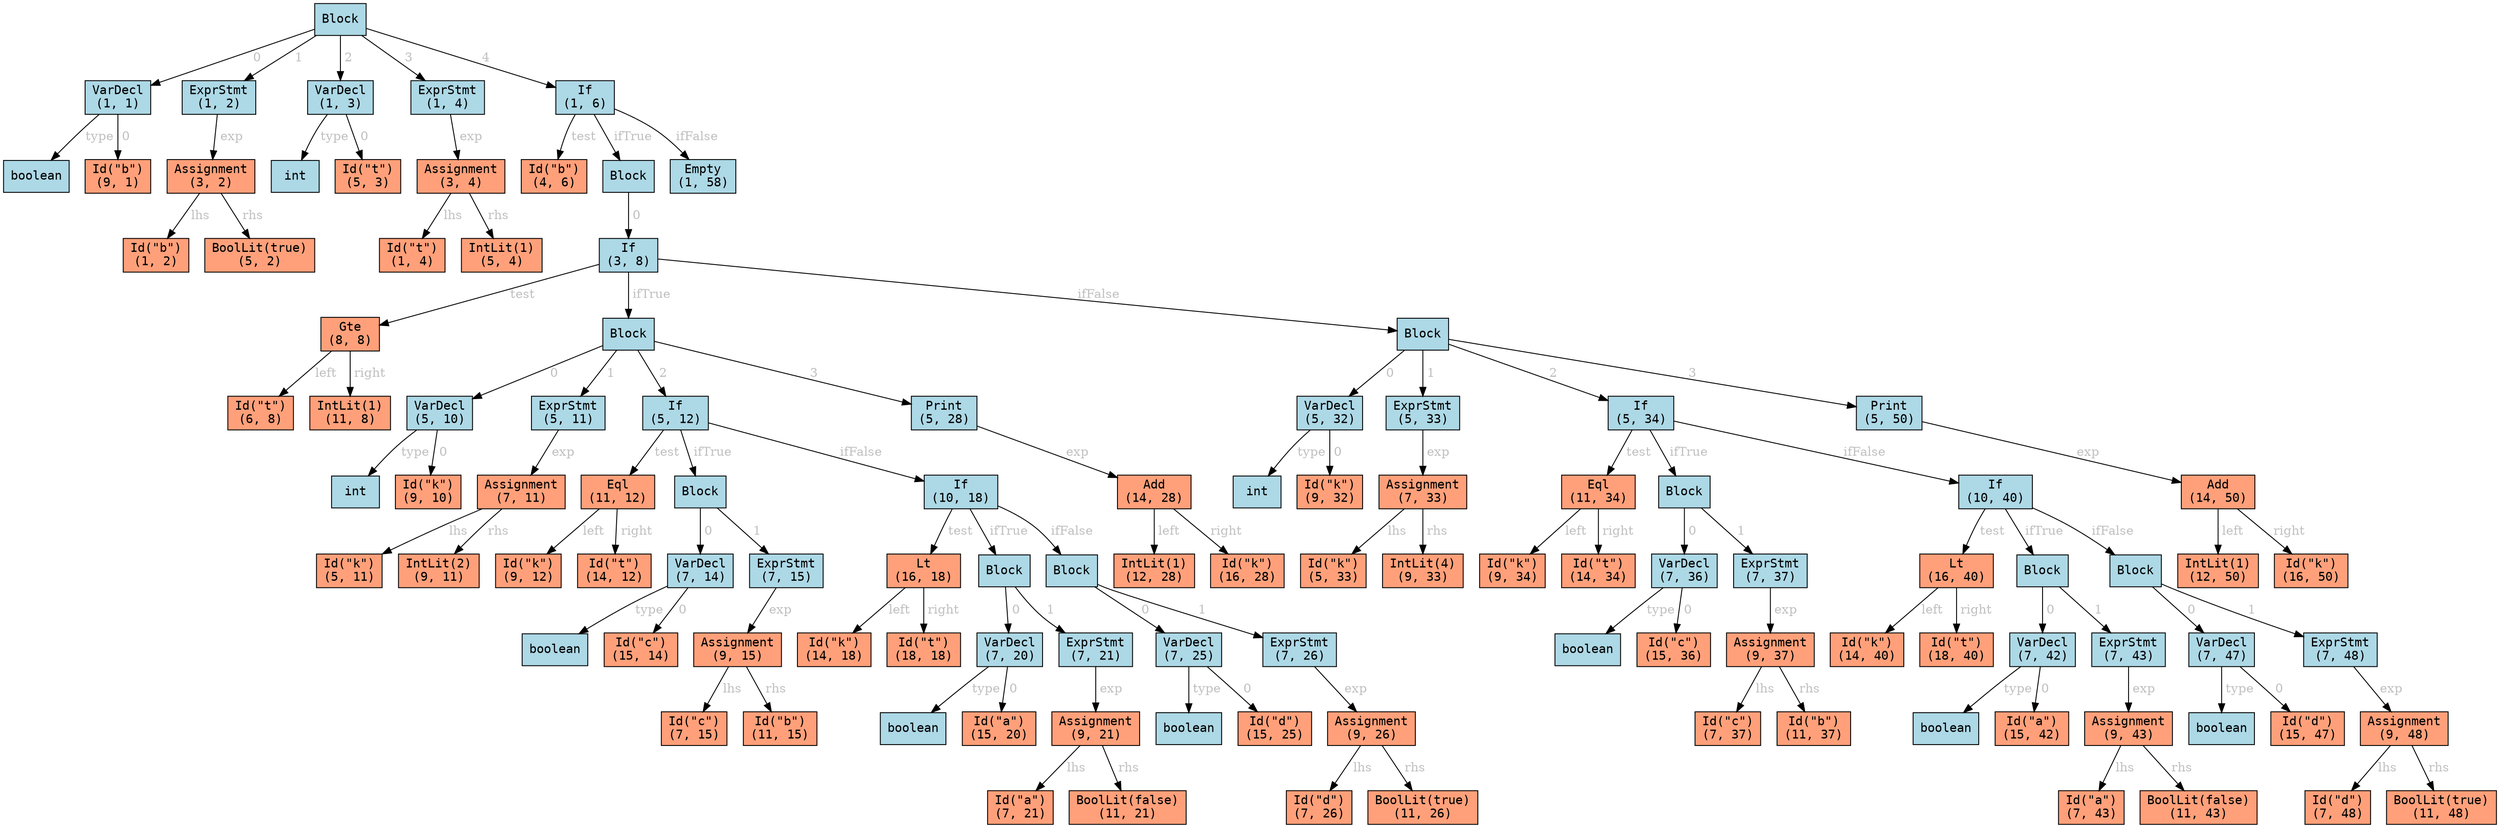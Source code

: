 digraph AST {
node [shape=box style=filled fontname=Courier];
0[label="Block" fillcolor="lightblue"];0 -> 1[label=" 0", fontcolor="gray"];
1[label="VarDecl\n(1, 1)" fillcolor="lightblue"];1 -> 2[label=" type", fontcolor="gray"];
2[label="boolean" fillcolor="lightblue"];1 -> 3[label=" 0", fontcolor="gray"];
3[label="Id(\"b\")\n(9, 1)" fillcolor="lightsalmon"];0 -> 4[label=" 1", fontcolor="gray"];
4[label="ExprStmt\n(1, 2)" fillcolor="lightblue"];4 -> 5[label=" exp", fontcolor="gray"];
5[label="Assignment\n(3, 2)" fillcolor="lightsalmon"];5 -> 6[label=" lhs", fontcolor="gray"];
6[label="Id(\"b\")\n(1, 2)" fillcolor="lightsalmon"];5 -> 7[label=" rhs", fontcolor="gray"];
7[label="BoolLit(true)\n(5, 2)" fillcolor="lightsalmon"];0 -> 8[label=" 2", fontcolor="gray"];
8[label="VarDecl\n(1, 3)" fillcolor="lightblue"];8 -> 9[label=" type", fontcolor="gray"];
9[label="int" fillcolor="lightblue"];8 -> 10[label=" 0", fontcolor="gray"];
10[label="Id(\"t\")\n(5, 3)" fillcolor="lightsalmon"];0 -> 11[label=" 3", fontcolor="gray"];
11[label="ExprStmt\n(1, 4)" fillcolor="lightblue"];11 -> 12[label=" exp", fontcolor="gray"];
12[label="Assignment\n(3, 4)" fillcolor="lightsalmon"];12 -> 13[label=" lhs", fontcolor="gray"];
13[label="Id(\"t\")\n(1, 4)" fillcolor="lightsalmon"];12 -> 14[label=" rhs", fontcolor="gray"];
14[label="IntLit(1)\n(5, 4)" fillcolor="lightsalmon"];0 -> 15[label=" 4", fontcolor="gray"];
15[label="If\n(1, 6)" fillcolor="lightblue"];15 -> 16[label=" test", fontcolor="gray"];
16[label="Id(\"b\")\n(4, 6)" fillcolor="lightsalmon"];15 -> 17[label=" ifTrue", fontcolor="gray"];
17[label="Block" fillcolor="lightblue"];17 -> 18[label=" 0", fontcolor="gray"];
18[label="If\n(3, 8)" fillcolor="lightblue"];18 -> 19[label=" test", fontcolor="gray"];
19[label="Gte\n(8, 8)" fillcolor="lightsalmon"];19 -> 20[label=" left", fontcolor="gray"];
20[label="Id(\"t\")\n(6, 8)" fillcolor="lightsalmon"];19 -> 21[label=" right", fontcolor="gray"];
21[label="IntLit(1)\n(11, 8)" fillcolor="lightsalmon"];18 -> 22[label=" ifTrue", fontcolor="gray"];
22[label="Block" fillcolor="lightblue"];22 -> 23[label=" 0", fontcolor="gray"];
23[label="VarDecl\n(5, 10)" fillcolor="lightblue"];23 -> 24[label=" type", fontcolor="gray"];
24[label="int" fillcolor="lightblue"];23 -> 25[label=" 0", fontcolor="gray"];
25[label="Id(\"k\")\n(9, 10)" fillcolor="lightsalmon"];22 -> 26[label=" 1", fontcolor="gray"];
26[label="ExprStmt\n(5, 11)" fillcolor="lightblue"];26 -> 27[label=" exp", fontcolor="gray"];
27[label="Assignment\n(7, 11)" fillcolor="lightsalmon"];27 -> 28[label=" lhs", fontcolor="gray"];
28[label="Id(\"k\")\n(5, 11)" fillcolor="lightsalmon"];27 -> 29[label=" rhs", fontcolor="gray"];
29[label="IntLit(2)\n(9, 11)" fillcolor="lightsalmon"];22 -> 30[label=" 2", fontcolor="gray"];
30[label="If\n(5, 12)" fillcolor="lightblue"];30 -> 31[label=" test", fontcolor="gray"];
31[label="Eql\n(11, 12)" fillcolor="lightsalmon"];31 -> 32[label=" left", fontcolor="gray"];
32[label="Id(\"k\")\n(9, 12)" fillcolor="lightsalmon"];31 -> 33[label=" right", fontcolor="gray"];
33[label="Id(\"t\")\n(14, 12)" fillcolor="lightsalmon"];30 -> 34[label=" ifTrue", fontcolor="gray"];
34[label="Block" fillcolor="lightblue"];34 -> 35[label=" 0", fontcolor="gray"];
35[label="VarDecl\n(7, 14)" fillcolor="lightblue"];35 -> 36[label=" type", fontcolor="gray"];
36[label="boolean" fillcolor="lightblue"];35 -> 37[label=" 0", fontcolor="gray"];
37[label="Id(\"c\")\n(15, 14)" fillcolor="lightsalmon"];34 -> 38[label=" 1", fontcolor="gray"];
38[label="ExprStmt\n(7, 15)" fillcolor="lightblue"];38 -> 39[label=" exp", fontcolor="gray"];
39[label="Assignment\n(9, 15)" fillcolor="lightsalmon"];39 -> 40[label=" lhs", fontcolor="gray"];
40[label="Id(\"c\")\n(7, 15)" fillcolor="lightsalmon"];39 -> 41[label=" rhs", fontcolor="gray"];
41[label="Id(\"b\")\n(11, 15)" fillcolor="lightsalmon"];30 -> 42[label=" ifFalse", fontcolor="gray"];
42[label="If\n(10, 18)" fillcolor="lightblue"];42 -> 43[label=" test", fontcolor="gray"];
43[label="Lt\n(16, 18)" fillcolor="lightsalmon"];43 -> 44[label=" left", fontcolor="gray"];
44[label="Id(\"k\")\n(14, 18)" fillcolor="lightsalmon"];43 -> 45[label=" right", fontcolor="gray"];
45[label="Id(\"t\")\n(18, 18)" fillcolor="lightsalmon"];42 -> 46[label=" ifTrue", fontcolor="gray"];
46[label="Block" fillcolor="lightblue"];46 -> 47[label=" 0", fontcolor="gray"];
47[label="VarDecl\n(7, 20)" fillcolor="lightblue"];47 -> 48[label=" type", fontcolor="gray"];
48[label="boolean" fillcolor="lightblue"];47 -> 49[label=" 0", fontcolor="gray"];
49[label="Id(\"a\")\n(15, 20)" fillcolor="lightsalmon"];46 -> 50[label=" 1", fontcolor="gray"];
50[label="ExprStmt\n(7, 21)" fillcolor="lightblue"];50 -> 51[label=" exp", fontcolor="gray"];
51[label="Assignment\n(9, 21)" fillcolor="lightsalmon"];51 -> 52[label=" lhs", fontcolor="gray"];
52[label="Id(\"a\")\n(7, 21)" fillcolor="lightsalmon"];51 -> 53[label=" rhs", fontcolor="gray"];
53[label="BoolLit(false)\n(11, 21)" fillcolor="lightsalmon"];42 -> 54[label=" ifFalse", fontcolor="gray"];
54[label="Block" fillcolor="lightblue"];54 -> 55[label=" 0", fontcolor="gray"];
55[label="VarDecl\n(7, 25)" fillcolor="lightblue"];55 -> 56[label=" type", fontcolor="gray"];
56[label="boolean" fillcolor="lightblue"];55 -> 57[label=" 0", fontcolor="gray"];
57[label="Id(\"d\")\n(15, 25)" fillcolor="lightsalmon"];54 -> 58[label=" 1", fontcolor="gray"];
58[label="ExprStmt\n(7, 26)" fillcolor="lightblue"];58 -> 59[label=" exp", fontcolor="gray"];
59[label="Assignment\n(9, 26)" fillcolor="lightsalmon"];59 -> 60[label=" lhs", fontcolor="gray"];
60[label="Id(\"d\")\n(7, 26)" fillcolor="lightsalmon"];59 -> 61[label=" rhs", fontcolor="gray"];
61[label="BoolLit(true)\n(11, 26)" fillcolor="lightsalmon"];22 -> 62[label=" 3", fontcolor="gray"];
62[label="Print\n(5, 28)" fillcolor="lightblue"];62 -> 63[label=" exp", fontcolor="gray"];
63[label="Add\n(14, 28)" fillcolor="lightsalmon"];63 -> 64[label=" left", fontcolor="gray"];
64[label="IntLit(1)\n(12, 28)" fillcolor="lightsalmon"];63 -> 65[label=" right", fontcolor="gray"];
65[label="Id(\"k\")\n(16, 28)" fillcolor="lightsalmon"];18 -> 66[label=" ifFalse", fontcolor="gray"];
66[label="Block" fillcolor="lightblue"];66 -> 67[label=" 0", fontcolor="gray"];
67[label="VarDecl\n(5, 32)" fillcolor="lightblue"];67 -> 68[label=" type", fontcolor="gray"];
68[label="int" fillcolor="lightblue"];67 -> 69[label=" 0", fontcolor="gray"];
69[label="Id(\"k\")\n(9, 32)" fillcolor="lightsalmon"];66 -> 70[label=" 1", fontcolor="gray"];
70[label="ExprStmt\n(5, 33)" fillcolor="lightblue"];70 -> 71[label=" exp", fontcolor="gray"];
71[label="Assignment\n(7, 33)" fillcolor="lightsalmon"];71 -> 72[label=" lhs", fontcolor="gray"];
72[label="Id(\"k\")\n(5, 33)" fillcolor="lightsalmon"];71 -> 73[label=" rhs", fontcolor="gray"];
73[label="IntLit(4)\n(9, 33)" fillcolor="lightsalmon"];66 -> 74[label=" 2", fontcolor="gray"];
74[label="If\n(5, 34)" fillcolor="lightblue"];74 -> 75[label=" test", fontcolor="gray"];
75[label="Eql\n(11, 34)" fillcolor="lightsalmon"];75 -> 76[label=" left", fontcolor="gray"];
76[label="Id(\"k\")\n(9, 34)" fillcolor="lightsalmon"];75 -> 77[label=" right", fontcolor="gray"];
77[label="Id(\"t\")\n(14, 34)" fillcolor="lightsalmon"];74 -> 78[label=" ifTrue", fontcolor="gray"];
78[label="Block" fillcolor="lightblue"];78 -> 79[label=" 0", fontcolor="gray"];
79[label="VarDecl\n(7, 36)" fillcolor="lightblue"];79 -> 80[label=" type", fontcolor="gray"];
80[label="boolean" fillcolor="lightblue"];79 -> 81[label=" 0", fontcolor="gray"];
81[label="Id(\"c\")\n(15, 36)" fillcolor="lightsalmon"];78 -> 82[label=" 1", fontcolor="gray"];
82[label="ExprStmt\n(7, 37)" fillcolor="lightblue"];82 -> 83[label=" exp", fontcolor="gray"];
83[label="Assignment\n(9, 37)" fillcolor="lightsalmon"];83 -> 84[label=" lhs", fontcolor="gray"];
84[label="Id(\"c\")\n(7, 37)" fillcolor="lightsalmon"];83 -> 85[label=" rhs", fontcolor="gray"];
85[label="Id(\"b\")\n(11, 37)" fillcolor="lightsalmon"];74 -> 86[label=" ifFalse", fontcolor="gray"];
86[label="If\n(10, 40)" fillcolor="lightblue"];86 -> 87[label=" test", fontcolor="gray"];
87[label="Lt\n(16, 40)" fillcolor="lightsalmon"];87 -> 88[label=" left", fontcolor="gray"];
88[label="Id(\"k\")\n(14, 40)" fillcolor="lightsalmon"];87 -> 89[label=" right", fontcolor="gray"];
89[label="Id(\"t\")\n(18, 40)" fillcolor="lightsalmon"];86 -> 90[label=" ifTrue", fontcolor="gray"];
90[label="Block" fillcolor="lightblue"];90 -> 91[label=" 0", fontcolor="gray"];
91[label="VarDecl\n(7, 42)" fillcolor="lightblue"];91 -> 92[label=" type", fontcolor="gray"];
92[label="boolean" fillcolor="lightblue"];91 -> 93[label=" 0", fontcolor="gray"];
93[label="Id(\"a\")\n(15, 42)" fillcolor="lightsalmon"];90 -> 94[label=" 1", fontcolor="gray"];
94[label="ExprStmt\n(7, 43)" fillcolor="lightblue"];94 -> 95[label=" exp", fontcolor="gray"];
95[label="Assignment\n(9, 43)" fillcolor="lightsalmon"];95 -> 96[label=" lhs", fontcolor="gray"];
96[label="Id(\"a\")\n(7, 43)" fillcolor="lightsalmon"];95 -> 97[label=" rhs", fontcolor="gray"];
97[label="BoolLit(false)\n(11, 43)" fillcolor="lightsalmon"];86 -> 98[label=" ifFalse", fontcolor="gray"];
98[label="Block" fillcolor="lightblue"];98 -> 99[label=" 0", fontcolor="gray"];
99[label="VarDecl\n(7, 47)" fillcolor="lightblue"];99 -> 100[label=" type", fontcolor="gray"];
100[label="boolean" fillcolor="lightblue"];99 -> 101[label=" 0", fontcolor="gray"];
101[label="Id(\"d\")\n(15, 47)" fillcolor="lightsalmon"];98 -> 102[label=" 1", fontcolor="gray"];
102[label="ExprStmt\n(7, 48)" fillcolor="lightblue"];102 -> 103[label=" exp", fontcolor="gray"];
103[label="Assignment\n(9, 48)" fillcolor="lightsalmon"];103 -> 104[label=" lhs", fontcolor="gray"];
104[label="Id(\"d\")\n(7, 48)" fillcolor="lightsalmon"];103 -> 105[label=" rhs", fontcolor="gray"];
105[label="BoolLit(true)\n(11, 48)" fillcolor="lightsalmon"];66 -> 106[label=" 3", fontcolor="gray"];
106[label="Print\n(5, 50)" fillcolor="lightblue"];106 -> 107[label=" exp", fontcolor="gray"];
107[label="Add\n(14, 50)" fillcolor="lightsalmon"];107 -> 108[label=" left", fontcolor="gray"];
108[label="IntLit(1)\n(12, 50)" fillcolor="lightsalmon"];107 -> 109[label=" right", fontcolor="gray"];
109[label="Id(\"k\")\n(16, 50)" fillcolor="lightsalmon"];15 -> 110[label=" ifFalse", fontcolor="gray"];
110[label="Empty\n(1, 58)" fillcolor="lightblue"];}
